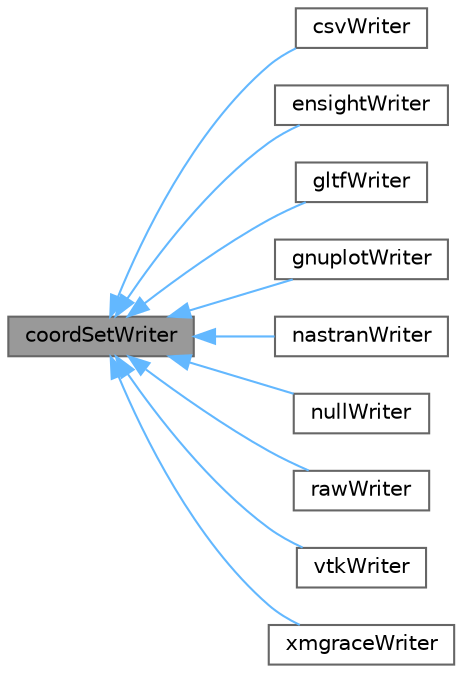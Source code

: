 digraph "coordSetWriter"
{
 // LATEX_PDF_SIZE
  bgcolor="transparent";
  edge [fontname=Helvetica,fontsize=10,labelfontname=Helvetica,labelfontsize=10];
  node [fontname=Helvetica,fontsize=10,shape=box,height=0.2,width=0.4];
  rankdir="LR";
  Node1 [id="Node000001",label="coordSetWriter",height=0.2,width=0.4,color="gray40", fillcolor="grey60", style="filled", fontcolor="black",tooltip="Base class for writing coordSet(s) and tracks with fields."];
  Node1 -> Node2 [id="edge1_Node000001_Node000002",dir="back",color="steelblue1",style="solid",tooltip=" "];
  Node2 [id="Node000002",label="csvWriter",height=0.2,width=0.4,color="gray40", fillcolor="white", style="filled",URL="$classFoam_1_1coordSetWriters_1_1csvWriter.html",tooltip="Write coordSet(s) in csv format."];
  Node1 -> Node3 [id="edge2_Node000001_Node000003",dir="back",color="steelblue1",style="solid",tooltip=" "];
  Node3 [id="Node000003",label="ensightWriter",height=0.2,width=0.4,color="gray40", fillcolor="white", style="filled",URL="$classFoam_1_1coordSetWriters_1_1ensightWriter.html",tooltip=" "];
  Node1 -> Node4 [id="edge3_Node000001_Node000004",dir="back",color="steelblue1",style="solid",tooltip=" "];
  Node4 [id="Node000004",label="gltfWriter",height=0.2,width=0.4,color="gray40", fillcolor="white", style="filled",URL="$classFoam_1_1coordSetWriters_1_1gltfWriter.html",tooltip="A coordSet(s) writer in glTF v2 format, which is particularly useful for writing track data."];
  Node1 -> Node5 [id="edge4_Node000001_Node000005",dir="back",color="steelblue1",style="solid",tooltip=" "];
  Node5 [id="Node000005",label="gnuplotWriter",height=0.2,width=0.4,color="gray40", fillcolor="white", style="filled",URL="$classFoam_1_1coordSetWriters_1_1gnuplotWriter.html",tooltip="A coordSet(s) writer in gnuplot format."];
  Node1 -> Node6 [id="edge5_Node000001_Node000006",dir="back",color="steelblue1",style="solid",tooltip=" "];
  Node6 [id="Node000006",label="nastranWriter",height=0.2,width=0.4,color="gray40", fillcolor="white", style="filled",URL="$classFoam_1_1coordSetWriters_1_1nastranWriter.html",tooltip="Write coordSet(s) as Nastran plot lines. Does not do field data."];
  Node1 -> Node7 [id="edge6_Node000001_Node000007",dir="back",color="steelblue1",style="solid",tooltip=" "];
  Node7 [id="Node000007",label="nullWriter",height=0.2,width=0.4,color="gray40", fillcolor="white", style="filled",URL="$classFoam_1_1coordSetWriters_1_1nullWriter.html",tooltip="A coordSet(s) writer with suppressed output."];
  Node1 -> Node8 [id="edge7_Node000001_Node000008",dir="back",color="steelblue1",style="solid",tooltip=" "];
  Node8 [id="Node000008",label="rawWriter",height=0.2,width=0.4,color="gray40", fillcolor="white", style="filled",URL="$classFoam_1_1coordSetWriters_1_1rawWriter.html",tooltip="A coordSet(s) in raw format."];
  Node1 -> Node9 [id="edge8_Node000001_Node000009",dir="back",color="steelblue1",style="solid",tooltip=" "];
  Node9 [id="Node000009",label="vtkWriter",height=0.2,width=0.4,color="gray40", fillcolor="white", style="filled",URL="$classFoam_1_1coordSetWriters_1_1vtkWriter.html",tooltip=" "];
  Node1 -> Node10 [id="edge9_Node000001_Node000010",dir="back",color="steelblue1",style="solid",tooltip=" "];
  Node10 [id="Node000010",label="xmgraceWriter",height=0.2,width=0.4,color="gray40", fillcolor="white", style="filled",URL="$classFoam_1_1coordSetWriters_1_1xmgraceWriter.html",tooltip="Write coordSet(s) in xmgrace format."];
}
